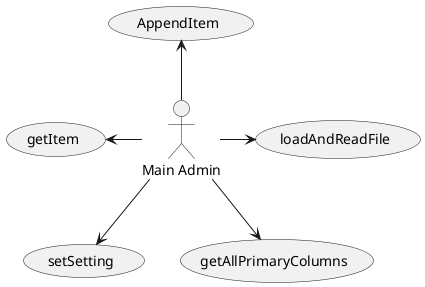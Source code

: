 @startuml
:Main Admin: as User

User -down-> (setSetting)
User -right-> (loadAndReadFile)
User -down-> (getAllPrimaryColumns)
User -left-> (getItem)
User -up-> (AppendItem)

@enduml